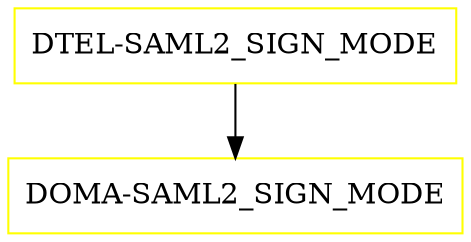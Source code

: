 digraph G {
  "DTEL-SAML2_SIGN_MODE" [shape=box,color=yellow];
  "DOMA-SAML2_SIGN_MODE" [shape=box,color=yellow,URL="./DOMA_SAML2_SIGN_MODE.html"];
  "DTEL-SAML2_SIGN_MODE" -> "DOMA-SAML2_SIGN_MODE";
}
